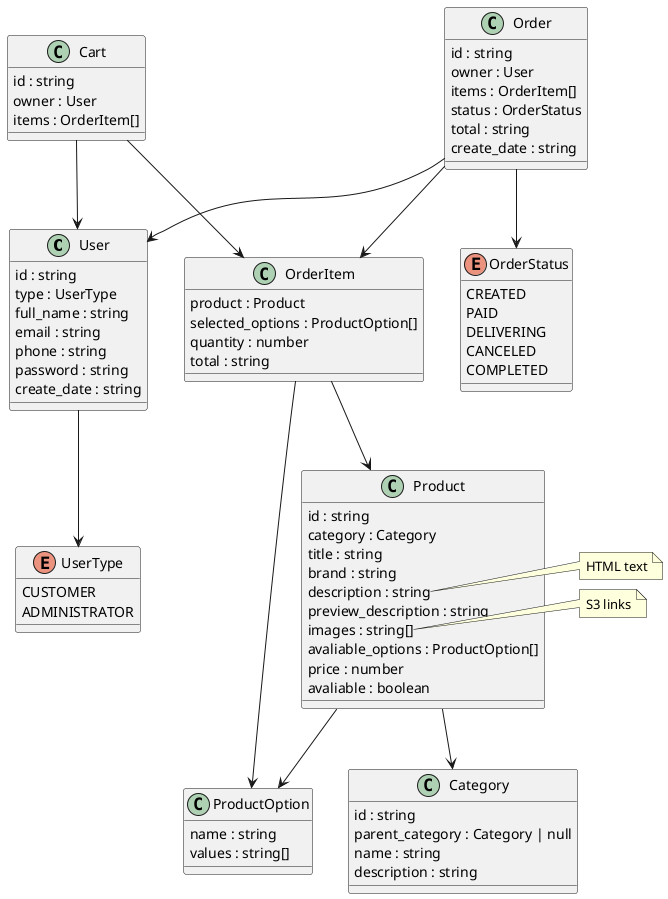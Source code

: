 @startuml models

class User {
  id : string
  type : UserType
  full_name : string
  email : string
  phone : string
  password : string
  create_date : string
}

enum UserType {
  CUSTOMER
  ADMINISTRATOR
}

class Product {
  id : string
  category : Category
  title : string
  brand : string
  description : string
  preview_description : string
  images : string[]
  avaliable_options : ProductOption[]
  price : number
  avaliable : boolean
}

note right of Product::description
  HTML text
end note

note right of Product::images
  S3 links
end note

class ProductOption {
  name : string
  values : string[]
}

class Category {
  id : string
  parent_category : Category | null
  name : string
  description : string
}

class Order {
  id : string
  owner : User
  items : OrderItem[]
  status : OrderStatus
  total : string
  create_date : string
}

enum OrderStatus {
  CREATED
  PAID
  DELIVERING
  CANCELED
  COMPLETED
}

class OrderItem {
  product : Product
  selected_options : ProductOption[]
  quantity : number
  total : string
}

class Cart {
  id : string
  owner : User
  items : OrderItem[]
}

note right of Cart::owner_id
  Handled only for registered users.
  If not, client side only
end note


User --> UserType

Product --> ProductOption
Product --> Category

Order --> User
Order --> OrderItem
Order --> OrderStatus

OrderItem --> Product
OrderItem --> ProductOption

Cart --> User
Cart --> OrderItem

@enduml
